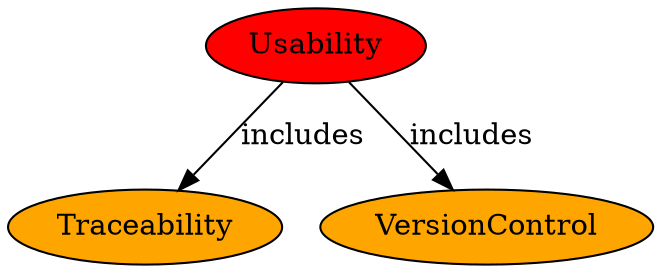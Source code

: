 digraph {
	Usability [shape=oval, fillcolor=red, style=filled, URL="_global_1_Usability.svg"];
	Traceability [shape=oval, fillcolor=orange, style=filled, URL="_global_1_Traceability.svg"];
	VersionControl [shape=oval, fillcolor=orange, style=filled, URL="_global_1_VersionControl.svg"];
	Usability -> Traceability [ label = "includes" ];
	Usability -> VersionControl [ label = "includes" ];
}

